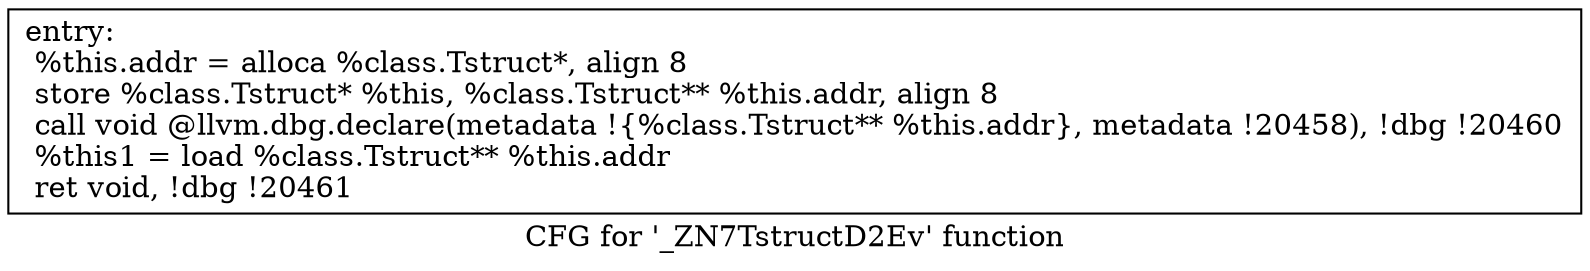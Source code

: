 digraph "CFG for '_ZN7TstructD2Ev' function" {
	label="CFG for '_ZN7TstructD2Ev' function";

	Node0x7ff8f2f65de0 [shape=record,label="{entry:\l  %this.addr = alloca %class.Tstruct*, align 8\l  store %class.Tstruct* %this, %class.Tstruct** %this.addr, align 8\l  call void @llvm.dbg.declare(metadata !\{%class.Tstruct** %this.addr\}, metadata !20458), !dbg !20460\l  %this1 = load %class.Tstruct** %this.addr\l  ret void, !dbg !20461\l}"];
}
